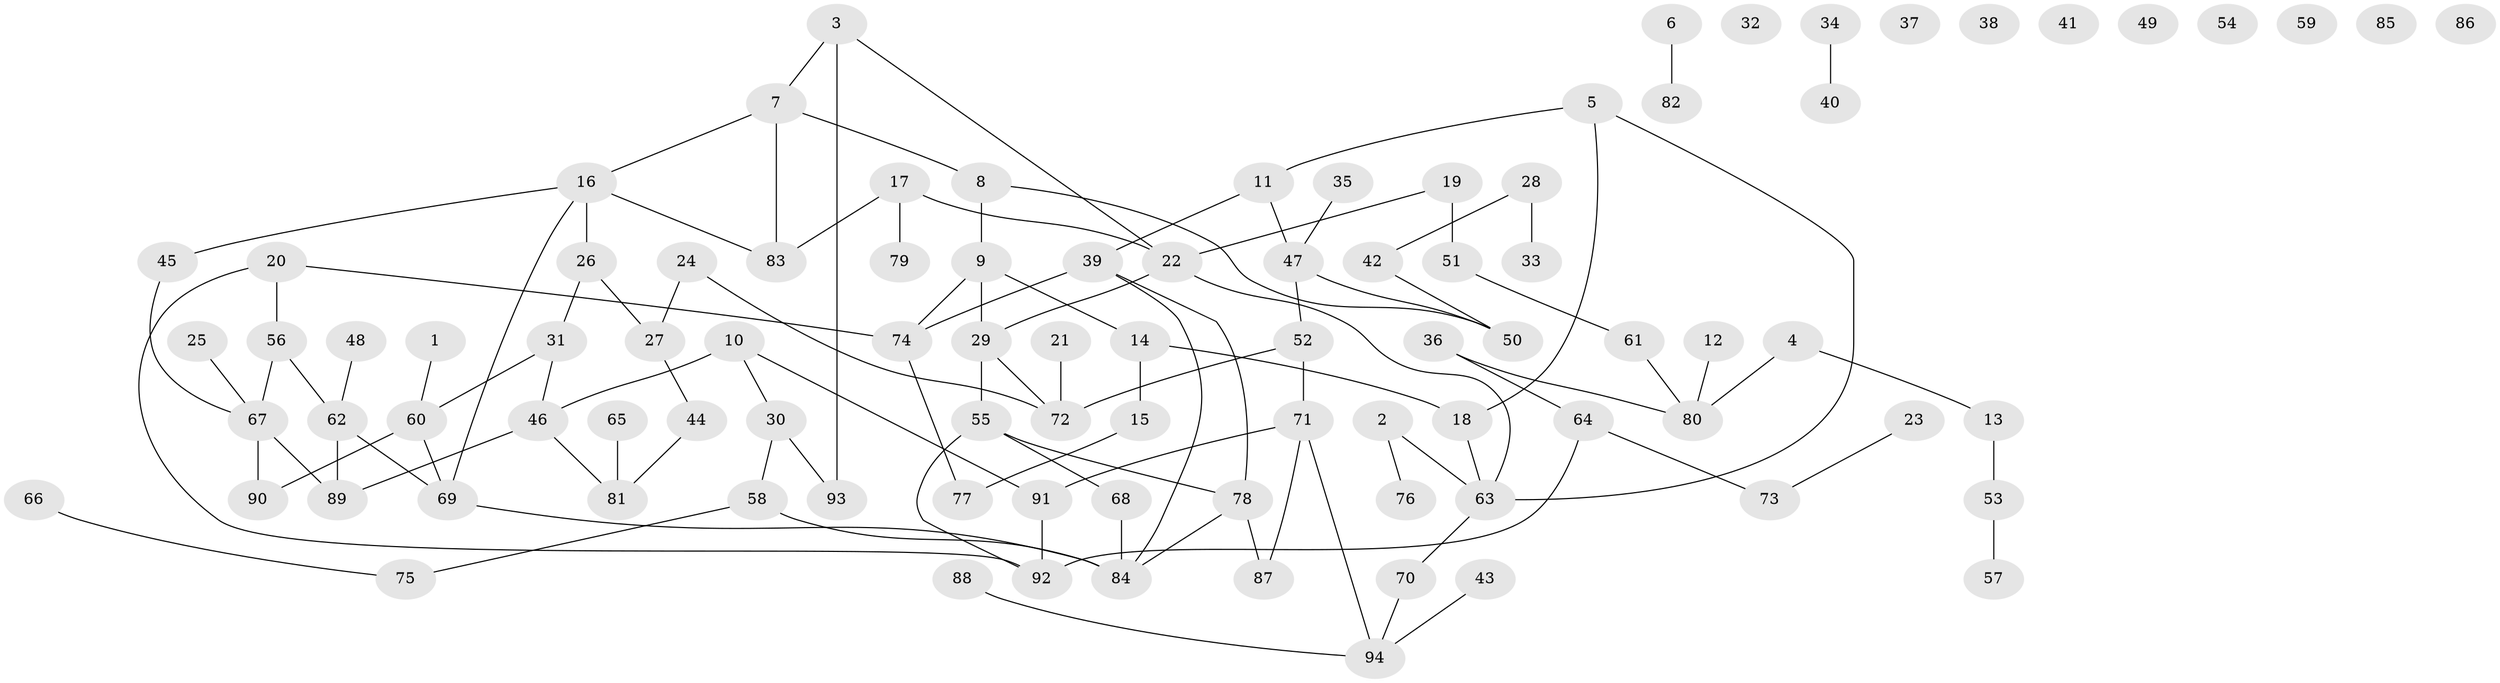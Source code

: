 // coarse degree distribution, {3: 0.19444444444444445, 2: 0.2222222222222222, 6: 0.05555555555555555, 1: 0.16666666666666666, 4: 0.2777777777777778, 5: 0.05555555555555555, 7: 0.027777777777777776}
// Generated by graph-tools (version 1.1) at 2025/35/03/04/25 23:35:44]
// undirected, 94 vertices, 111 edges
graph export_dot {
  node [color=gray90,style=filled];
  1;
  2;
  3;
  4;
  5;
  6;
  7;
  8;
  9;
  10;
  11;
  12;
  13;
  14;
  15;
  16;
  17;
  18;
  19;
  20;
  21;
  22;
  23;
  24;
  25;
  26;
  27;
  28;
  29;
  30;
  31;
  32;
  33;
  34;
  35;
  36;
  37;
  38;
  39;
  40;
  41;
  42;
  43;
  44;
  45;
  46;
  47;
  48;
  49;
  50;
  51;
  52;
  53;
  54;
  55;
  56;
  57;
  58;
  59;
  60;
  61;
  62;
  63;
  64;
  65;
  66;
  67;
  68;
  69;
  70;
  71;
  72;
  73;
  74;
  75;
  76;
  77;
  78;
  79;
  80;
  81;
  82;
  83;
  84;
  85;
  86;
  87;
  88;
  89;
  90;
  91;
  92;
  93;
  94;
  1 -- 60;
  2 -- 63;
  2 -- 76;
  3 -- 7;
  3 -- 22;
  3 -- 93;
  4 -- 13;
  4 -- 80;
  5 -- 11;
  5 -- 18;
  5 -- 63;
  6 -- 82;
  7 -- 8;
  7 -- 16;
  7 -- 83;
  8 -- 9;
  8 -- 50;
  9 -- 14;
  9 -- 29;
  9 -- 74;
  10 -- 30;
  10 -- 46;
  10 -- 91;
  11 -- 39;
  11 -- 47;
  12 -- 80;
  13 -- 53;
  14 -- 15;
  14 -- 18;
  15 -- 77;
  16 -- 26;
  16 -- 45;
  16 -- 69;
  16 -- 83;
  17 -- 22;
  17 -- 79;
  17 -- 83;
  18 -- 63;
  19 -- 22;
  19 -- 51;
  20 -- 56;
  20 -- 74;
  20 -- 92;
  21 -- 72;
  22 -- 29;
  22 -- 63;
  23 -- 73;
  24 -- 27;
  24 -- 72;
  25 -- 67;
  26 -- 27;
  26 -- 31;
  27 -- 44;
  28 -- 33;
  28 -- 42;
  29 -- 55;
  29 -- 72;
  30 -- 58;
  30 -- 93;
  31 -- 46;
  31 -- 60;
  34 -- 40;
  35 -- 47;
  36 -- 64;
  36 -- 80;
  39 -- 74;
  39 -- 78;
  39 -- 84;
  42 -- 50;
  43 -- 94;
  44 -- 81;
  45 -- 67;
  46 -- 81;
  46 -- 89;
  47 -- 50;
  47 -- 52;
  48 -- 62;
  51 -- 61;
  52 -- 71;
  52 -- 72;
  53 -- 57;
  55 -- 68;
  55 -- 78;
  55 -- 92;
  56 -- 62;
  56 -- 67;
  58 -- 75;
  58 -- 84;
  60 -- 69;
  60 -- 90;
  61 -- 80;
  62 -- 69;
  62 -- 89;
  63 -- 70;
  64 -- 73;
  64 -- 92;
  65 -- 81;
  66 -- 75;
  67 -- 89;
  67 -- 90;
  68 -- 84;
  69 -- 84;
  70 -- 94;
  71 -- 87;
  71 -- 91;
  71 -- 94;
  74 -- 77;
  78 -- 84;
  78 -- 87;
  88 -- 94;
  91 -- 92;
}
